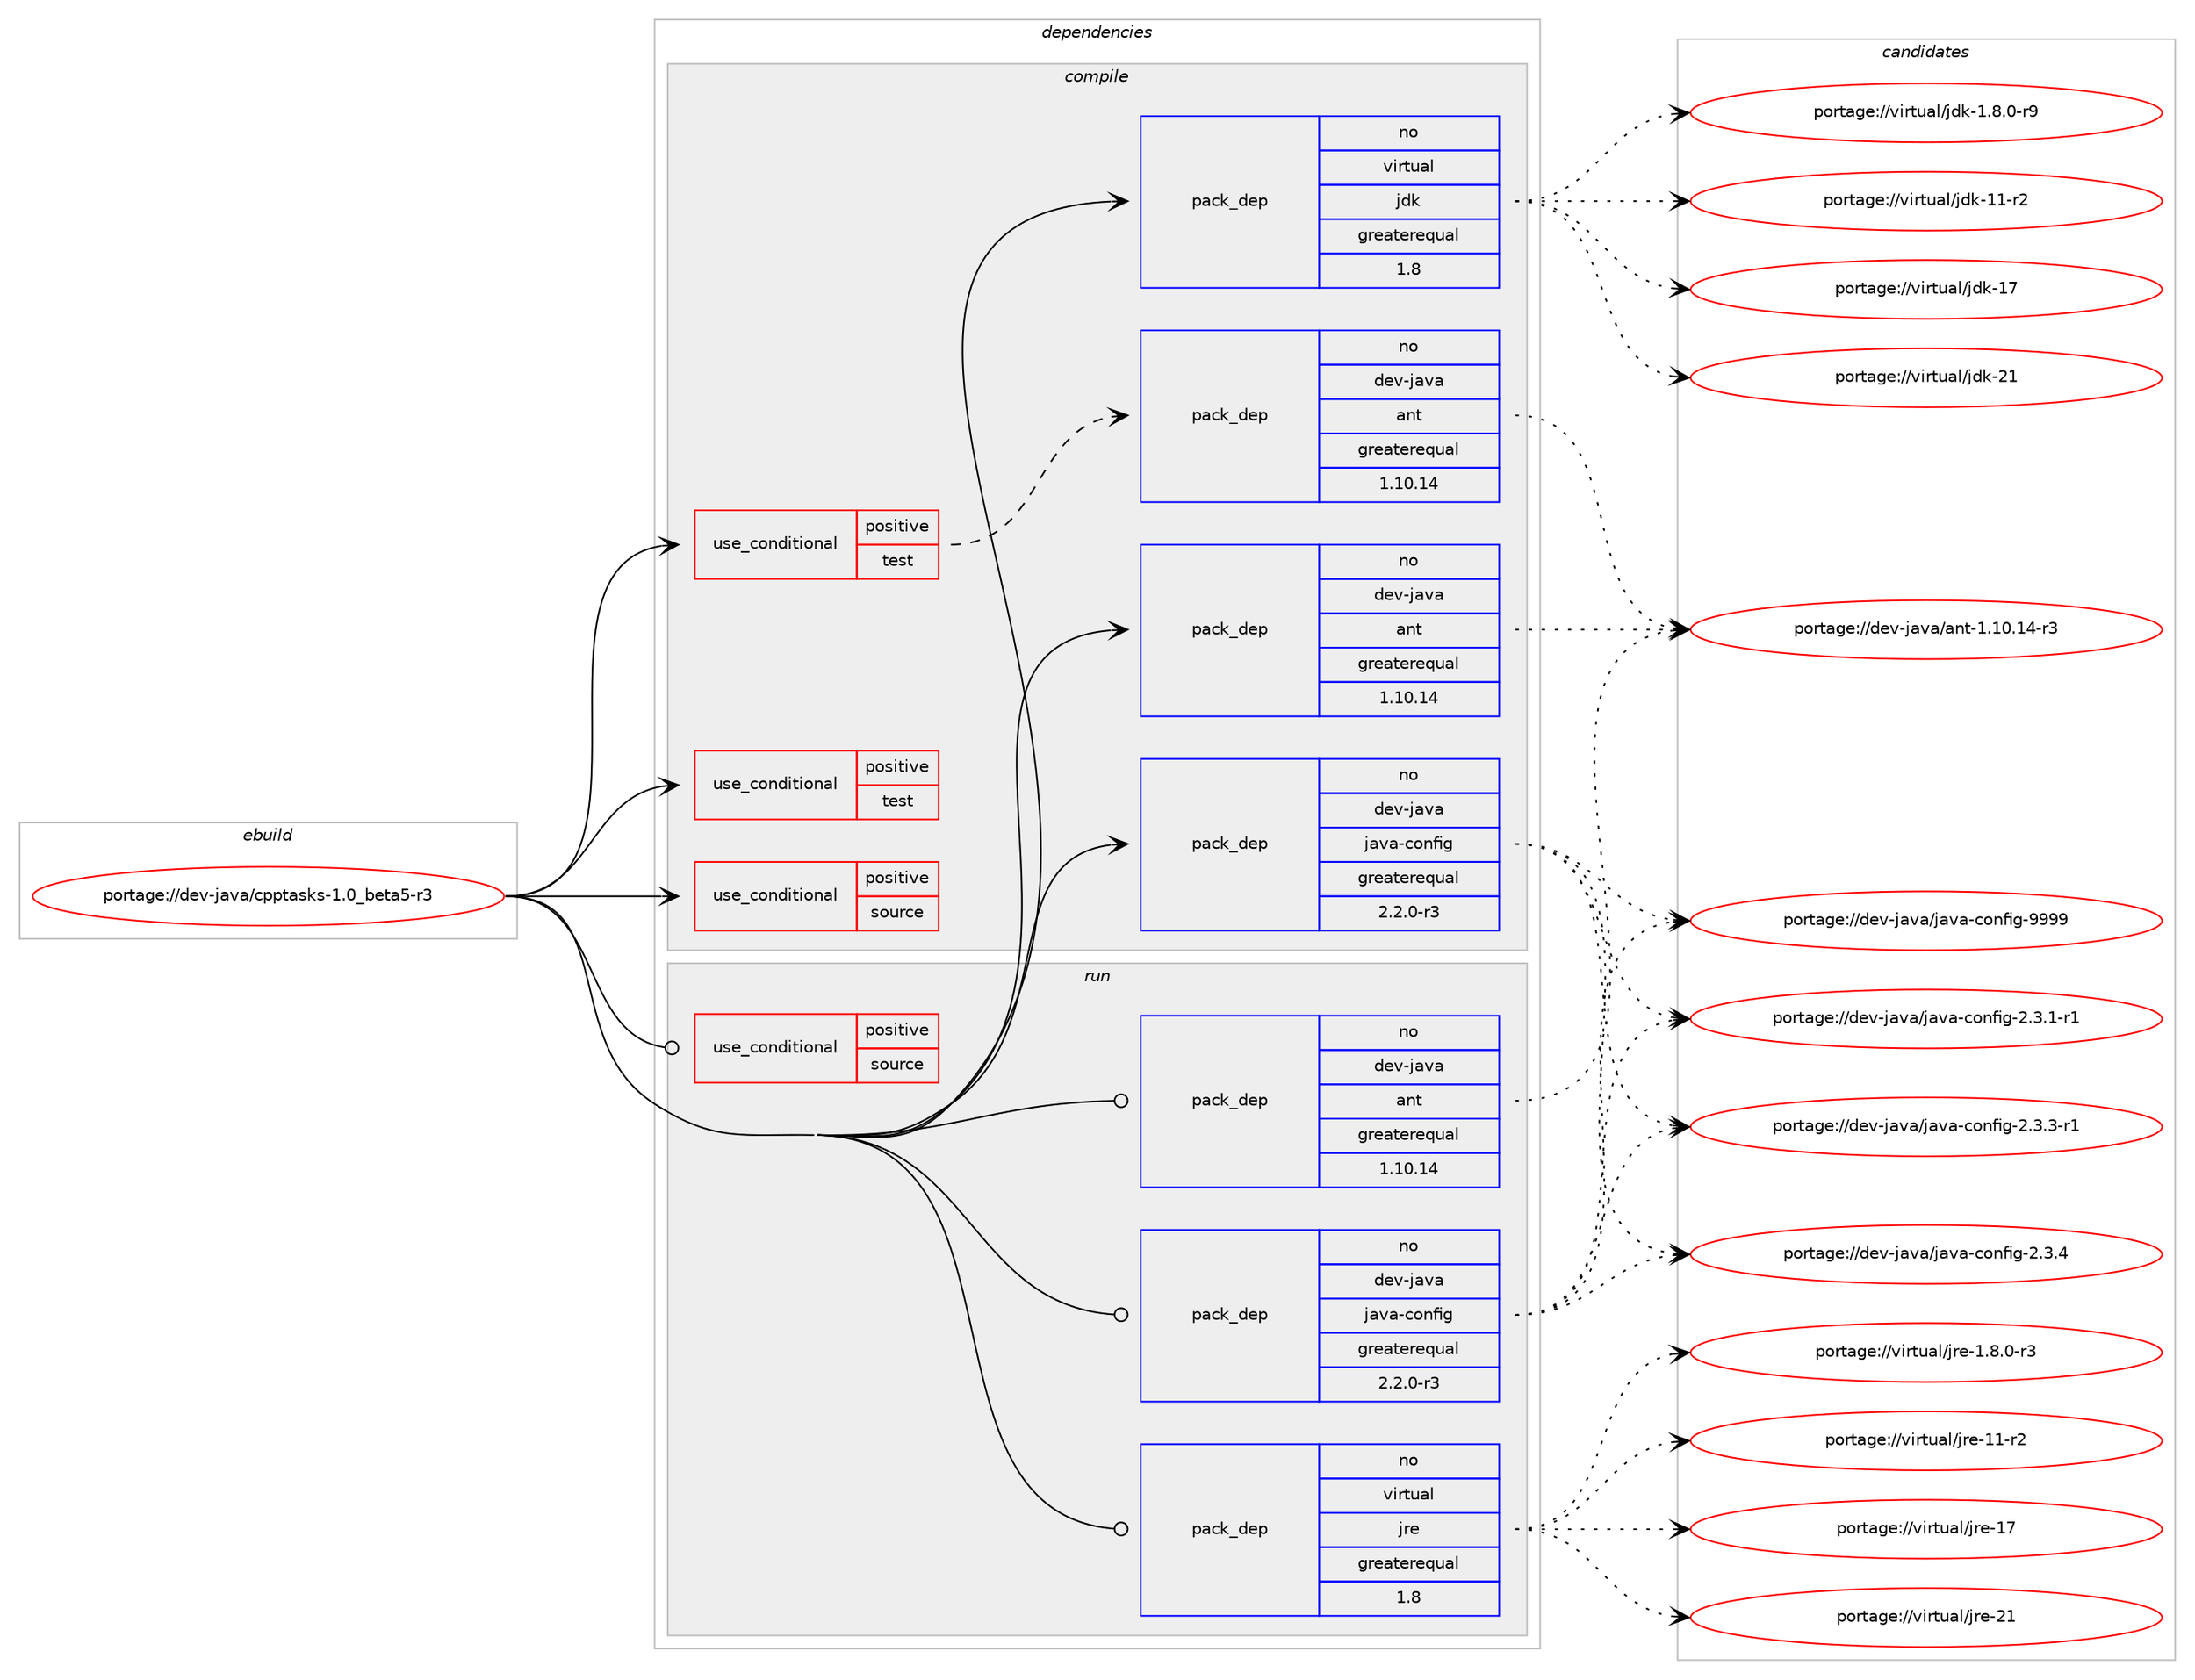 digraph prolog {

# *************
# Graph options
# *************

newrank=true;
concentrate=true;
compound=true;
graph [rankdir=LR,fontname=Helvetica,fontsize=10,ranksep=1.5];#, ranksep=2.5, nodesep=0.2];
edge  [arrowhead=vee];
node  [fontname=Helvetica,fontsize=10];

# **********
# The ebuild
# **********

subgraph cluster_leftcol {
color=gray;
rank=same;
label=<<i>ebuild</i>>;
id [label="portage://dev-java/cpptasks-1.0_beta5-r3", color=red, width=4, href="../dev-java/cpptasks-1.0_beta5-r3.svg"];
}

# ****************
# The dependencies
# ****************

subgraph cluster_midcol {
color=gray;
label=<<i>dependencies</i>>;
subgraph cluster_compile {
fillcolor="#eeeeee";
style=filled;
label=<<i>compile</i>>;
subgraph cond21016 {
dependency47333 [label=<<TABLE BORDER="0" CELLBORDER="1" CELLSPACING="0" CELLPADDING="4"><TR><TD ROWSPAN="3" CELLPADDING="10">use_conditional</TD></TR><TR><TD>positive</TD></TR><TR><TD>source</TD></TR></TABLE>>, shape=none, color=red];
# *** BEGIN UNKNOWN DEPENDENCY TYPE (TODO) ***
# dependency47333 -> package_dependency(portage://dev-java/cpptasks-1.0_beta5-r3,install,no,app-arch,zip,none,[,,],[],[])
# *** END UNKNOWN DEPENDENCY TYPE (TODO) ***

}
id:e -> dependency47333:w [weight=20,style="solid",arrowhead="vee"];
subgraph cond21017 {
dependency47334 [label=<<TABLE BORDER="0" CELLBORDER="1" CELLSPACING="0" CELLPADDING="4"><TR><TD ROWSPAN="3" CELLPADDING="10">use_conditional</TD></TR><TR><TD>positive</TD></TR><TR><TD>test</TD></TR></TABLE>>, shape=none, color=red];
subgraph pack25293 {
dependency47335 [label=<<TABLE BORDER="0" CELLBORDER="1" CELLSPACING="0" CELLPADDING="4" WIDTH="220"><TR><TD ROWSPAN="6" CELLPADDING="30">pack_dep</TD></TR><TR><TD WIDTH="110">no</TD></TR><TR><TD>dev-java</TD></TR><TR><TD>ant</TD></TR><TR><TD>greaterequal</TD></TR><TR><TD>1.10.14</TD></TR></TABLE>>, shape=none, color=blue];
}
dependency47334:e -> dependency47335:w [weight=20,style="dashed",arrowhead="vee"];
# *** BEGIN UNKNOWN DEPENDENCY TYPE (TODO) ***
# dependency47334 -> package_dependency(portage://dev-java/cpptasks-1.0_beta5-r3,install,no,dev-java,junit,none,[,,],[slot(0)],[])
# *** END UNKNOWN DEPENDENCY TYPE (TODO) ***

}
id:e -> dependency47334:w [weight=20,style="solid",arrowhead="vee"];
subgraph cond21018 {
dependency47336 [label=<<TABLE BORDER="0" CELLBORDER="1" CELLSPACING="0" CELLPADDING="4"><TR><TD ROWSPAN="3" CELLPADDING="10">use_conditional</TD></TR><TR><TD>positive</TD></TR><TR><TD>test</TD></TR></TABLE>>, shape=none, color=red];
# *** BEGIN UNKNOWN DEPENDENCY TYPE (TODO) ***
# dependency47336 -> package_dependency(portage://dev-java/cpptasks-1.0_beta5-r3,install,no,dev-java,junit,none,[,,],[slot(0)],[])
# *** END UNKNOWN DEPENDENCY TYPE (TODO) ***

}
id:e -> dependency47336:w [weight=20,style="solid",arrowhead="vee"];
subgraph pack25294 {
dependency47337 [label=<<TABLE BORDER="0" CELLBORDER="1" CELLSPACING="0" CELLPADDING="4" WIDTH="220"><TR><TD ROWSPAN="6" CELLPADDING="30">pack_dep</TD></TR><TR><TD WIDTH="110">no</TD></TR><TR><TD>dev-java</TD></TR><TR><TD>ant</TD></TR><TR><TD>greaterequal</TD></TR><TR><TD>1.10.14</TD></TR></TABLE>>, shape=none, color=blue];
}
id:e -> dependency47337:w [weight=20,style="solid",arrowhead="vee"];
subgraph pack25295 {
dependency47338 [label=<<TABLE BORDER="0" CELLBORDER="1" CELLSPACING="0" CELLPADDING="4" WIDTH="220"><TR><TD ROWSPAN="6" CELLPADDING="30">pack_dep</TD></TR><TR><TD WIDTH="110">no</TD></TR><TR><TD>dev-java</TD></TR><TR><TD>java-config</TD></TR><TR><TD>greaterequal</TD></TR><TR><TD>2.2.0-r3</TD></TR></TABLE>>, shape=none, color=blue];
}
id:e -> dependency47338:w [weight=20,style="solid",arrowhead="vee"];
# *** BEGIN UNKNOWN DEPENDENCY TYPE (TODO) ***
# id -> package_dependency(portage://dev-java/cpptasks-1.0_beta5-r3,install,no,dev-java,xerces,none,[,,],[slot(2)],[])
# *** END UNKNOWN DEPENDENCY TYPE (TODO) ***

subgraph pack25296 {
dependency47339 [label=<<TABLE BORDER="0" CELLBORDER="1" CELLSPACING="0" CELLPADDING="4" WIDTH="220"><TR><TD ROWSPAN="6" CELLPADDING="30">pack_dep</TD></TR><TR><TD WIDTH="110">no</TD></TR><TR><TD>virtual</TD></TR><TR><TD>jdk</TD></TR><TR><TD>greaterequal</TD></TR><TR><TD>1.8</TD></TR></TABLE>>, shape=none, color=blue];
}
id:e -> dependency47339:w [weight=20,style="solid",arrowhead="vee"];
}
subgraph cluster_compileandrun {
fillcolor="#eeeeee";
style=filled;
label=<<i>compile and run</i>>;
}
subgraph cluster_run {
fillcolor="#eeeeee";
style=filled;
label=<<i>run</i>>;
subgraph cond21019 {
dependency47340 [label=<<TABLE BORDER="0" CELLBORDER="1" CELLSPACING="0" CELLPADDING="4"><TR><TD ROWSPAN="3" CELLPADDING="10">use_conditional</TD></TR><TR><TD>positive</TD></TR><TR><TD>source</TD></TR></TABLE>>, shape=none, color=red];
# *** BEGIN UNKNOWN DEPENDENCY TYPE (TODO) ***
# dependency47340 -> package_dependency(portage://dev-java/cpptasks-1.0_beta5-r3,run,no,app-arch,zip,none,[,,],[],[])
# *** END UNKNOWN DEPENDENCY TYPE (TODO) ***

}
id:e -> dependency47340:w [weight=20,style="solid",arrowhead="odot"];
subgraph pack25297 {
dependency47341 [label=<<TABLE BORDER="0" CELLBORDER="1" CELLSPACING="0" CELLPADDING="4" WIDTH="220"><TR><TD ROWSPAN="6" CELLPADDING="30">pack_dep</TD></TR><TR><TD WIDTH="110">no</TD></TR><TR><TD>dev-java</TD></TR><TR><TD>ant</TD></TR><TR><TD>greaterequal</TD></TR><TR><TD>1.10.14</TD></TR></TABLE>>, shape=none, color=blue];
}
id:e -> dependency47341:w [weight=20,style="solid",arrowhead="odot"];
subgraph pack25298 {
dependency47342 [label=<<TABLE BORDER="0" CELLBORDER="1" CELLSPACING="0" CELLPADDING="4" WIDTH="220"><TR><TD ROWSPAN="6" CELLPADDING="30">pack_dep</TD></TR><TR><TD WIDTH="110">no</TD></TR><TR><TD>dev-java</TD></TR><TR><TD>java-config</TD></TR><TR><TD>greaterequal</TD></TR><TR><TD>2.2.0-r3</TD></TR></TABLE>>, shape=none, color=blue];
}
id:e -> dependency47342:w [weight=20,style="solid",arrowhead="odot"];
# *** BEGIN UNKNOWN DEPENDENCY TYPE (TODO) ***
# id -> package_dependency(portage://dev-java/cpptasks-1.0_beta5-r3,run,no,dev-java,xerces,none,[,,],[slot(2)],[])
# *** END UNKNOWN DEPENDENCY TYPE (TODO) ***

subgraph pack25299 {
dependency47343 [label=<<TABLE BORDER="0" CELLBORDER="1" CELLSPACING="0" CELLPADDING="4" WIDTH="220"><TR><TD ROWSPAN="6" CELLPADDING="30">pack_dep</TD></TR><TR><TD WIDTH="110">no</TD></TR><TR><TD>virtual</TD></TR><TR><TD>jre</TD></TR><TR><TD>greaterequal</TD></TR><TR><TD>1.8</TD></TR></TABLE>>, shape=none, color=blue];
}
id:e -> dependency47343:w [weight=20,style="solid",arrowhead="odot"];
}
}

# **************
# The candidates
# **************

subgraph cluster_choices {
rank=same;
color=gray;
label=<<i>candidates</i>>;

subgraph choice25293 {
color=black;
nodesep=1;
choice100101118451069711897479711011645494649484649524511451 [label="portage://dev-java/ant-1.10.14-r3", color=red, width=4,href="../dev-java/ant-1.10.14-r3.svg"];
dependency47335:e -> choice100101118451069711897479711011645494649484649524511451:w [style=dotted,weight="100"];
}
subgraph choice25294 {
color=black;
nodesep=1;
choice100101118451069711897479711011645494649484649524511451 [label="portage://dev-java/ant-1.10.14-r3", color=red, width=4,href="../dev-java/ant-1.10.14-r3.svg"];
dependency47337:e -> choice100101118451069711897479711011645494649484649524511451:w [style=dotted,weight="100"];
}
subgraph choice25295 {
color=black;
nodesep=1;
choice10010111845106971189747106971189745991111101021051034550465146494511449 [label="portage://dev-java/java-config-2.3.1-r1", color=red, width=4,href="../dev-java/java-config-2.3.1-r1.svg"];
choice10010111845106971189747106971189745991111101021051034550465146514511449 [label="portage://dev-java/java-config-2.3.3-r1", color=red, width=4,href="../dev-java/java-config-2.3.3-r1.svg"];
choice1001011184510697118974710697118974599111110102105103455046514652 [label="portage://dev-java/java-config-2.3.4", color=red, width=4,href="../dev-java/java-config-2.3.4.svg"];
choice10010111845106971189747106971189745991111101021051034557575757 [label="portage://dev-java/java-config-9999", color=red, width=4,href="../dev-java/java-config-9999.svg"];
dependency47338:e -> choice10010111845106971189747106971189745991111101021051034550465146494511449:w [style=dotted,weight="100"];
dependency47338:e -> choice10010111845106971189747106971189745991111101021051034550465146514511449:w [style=dotted,weight="100"];
dependency47338:e -> choice1001011184510697118974710697118974599111110102105103455046514652:w [style=dotted,weight="100"];
dependency47338:e -> choice10010111845106971189747106971189745991111101021051034557575757:w [style=dotted,weight="100"];
}
subgraph choice25296 {
color=black;
nodesep=1;
choice11810511411611797108471061001074549465646484511457 [label="portage://virtual/jdk-1.8.0-r9", color=red, width=4,href="../virtual/jdk-1.8.0-r9.svg"];
choice11810511411611797108471061001074549494511450 [label="portage://virtual/jdk-11-r2", color=red, width=4,href="../virtual/jdk-11-r2.svg"];
choice1181051141161179710847106100107454955 [label="portage://virtual/jdk-17", color=red, width=4,href="../virtual/jdk-17.svg"];
choice1181051141161179710847106100107455049 [label="portage://virtual/jdk-21", color=red, width=4,href="../virtual/jdk-21.svg"];
dependency47339:e -> choice11810511411611797108471061001074549465646484511457:w [style=dotted,weight="100"];
dependency47339:e -> choice11810511411611797108471061001074549494511450:w [style=dotted,weight="100"];
dependency47339:e -> choice1181051141161179710847106100107454955:w [style=dotted,weight="100"];
dependency47339:e -> choice1181051141161179710847106100107455049:w [style=dotted,weight="100"];
}
subgraph choice25297 {
color=black;
nodesep=1;
choice100101118451069711897479711011645494649484649524511451 [label="portage://dev-java/ant-1.10.14-r3", color=red, width=4,href="../dev-java/ant-1.10.14-r3.svg"];
dependency47341:e -> choice100101118451069711897479711011645494649484649524511451:w [style=dotted,weight="100"];
}
subgraph choice25298 {
color=black;
nodesep=1;
choice10010111845106971189747106971189745991111101021051034550465146494511449 [label="portage://dev-java/java-config-2.3.1-r1", color=red, width=4,href="../dev-java/java-config-2.3.1-r1.svg"];
choice10010111845106971189747106971189745991111101021051034550465146514511449 [label="portage://dev-java/java-config-2.3.3-r1", color=red, width=4,href="../dev-java/java-config-2.3.3-r1.svg"];
choice1001011184510697118974710697118974599111110102105103455046514652 [label="portage://dev-java/java-config-2.3.4", color=red, width=4,href="../dev-java/java-config-2.3.4.svg"];
choice10010111845106971189747106971189745991111101021051034557575757 [label="portage://dev-java/java-config-9999", color=red, width=4,href="../dev-java/java-config-9999.svg"];
dependency47342:e -> choice10010111845106971189747106971189745991111101021051034550465146494511449:w [style=dotted,weight="100"];
dependency47342:e -> choice10010111845106971189747106971189745991111101021051034550465146514511449:w [style=dotted,weight="100"];
dependency47342:e -> choice1001011184510697118974710697118974599111110102105103455046514652:w [style=dotted,weight="100"];
dependency47342:e -> choice10010111845106971189747106971189745991111101021051034557575757:w [style=dotted,weight="100"];
}
subgraph choice25299 {
color=black;
nodesep=1;
choice11810511411611797108471061141014549465646484511451 [label="portage://virtual/jre-1.8.0-r3", color=red, width=4,href="../virtual/jre-1.8.0-r3.svg"];
choice11810511411611797108471061141014549494511450 [label="portage://virtual/jre-11-r2", color=red, width=4,href="../virtual/jre-11-r2.svg"];
choice1181051141161179710847106114101454955 [label="portage://virtual/jre-17", color=red, width=4,href="../virtual/jre-17.svg"];
choice1181051141161179710847106114101455049 [label="portage://virtual/jre-21", color=red, width=4,href="../virtual/jre-21.svg"];
dependency47343:e -> choice11810511411611797108471061141014549465646484511451:w [style=dotted,weight="100"];
dependency47343:e -> choice11810511411611797108471061141014549494511450:w [style=dotted,weight="100"];
dependency47343:e -> choice1181051141161179710847106114101454955:w [style=dotted,weight="100"];
dependency47343:e -> choice1181051141161179710847106114101455049:w [style=dotted,weight="100"];
}
}

}
